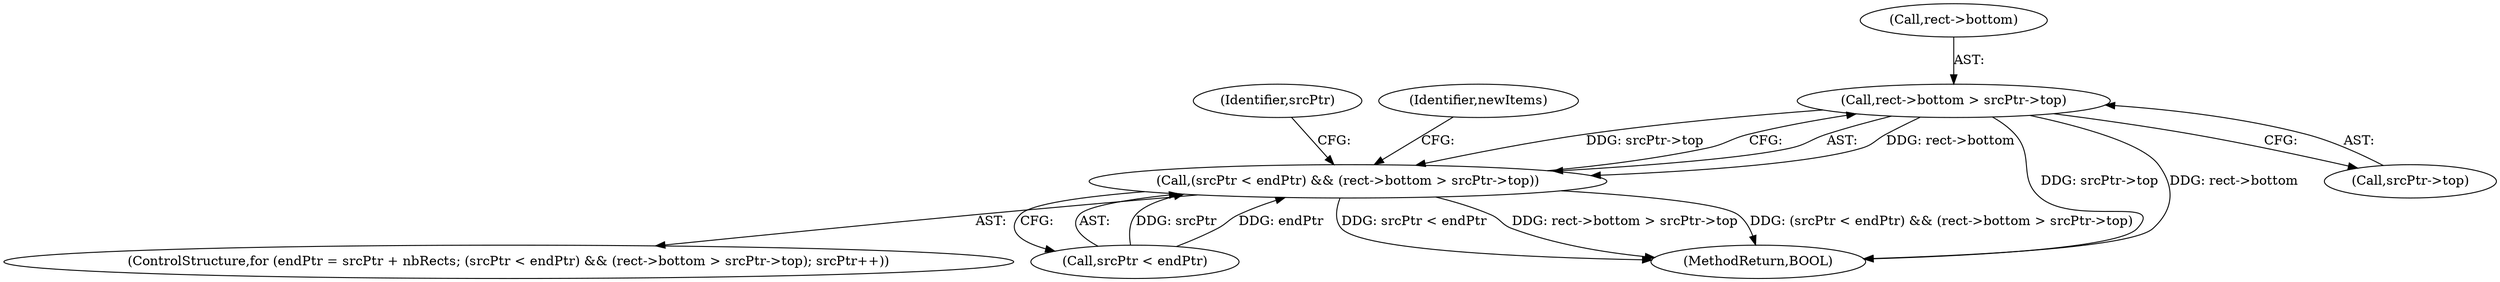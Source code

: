 digraph "0_FreeRDP_fc80ab45621bd966f70594c0b7393ec005a94007_0@pointer" {
"1000201" [label="(Call,rect->bottom > srcPtr->top)"];
"1000197" [label="(Call,(srcPtr < endPtr) && (rect->bottom > srcPtr->top))"];
"1000352" [label="(MethodReturn,BOOL)"];
"1000201" [label="(Call,rect->bottom > srcPtr->top)"];
"1000191" [label="(ControlStructure,for (endPtr = srcPtr + nbRects; (srcPtr < endPtr) && (rect->bottom > srcPtr->top); srcPtr++))"];
"1000198" [label="(Call,srcPtr < endPtr)"];
"1000205" [label="(Call,srcPtr->top)"];
"1000213" [label="(Identifier,srcPtr)"];
"1000202" [label="(Call,rect->bottom)"];
"1000197" [label="(Call,(srcPtr < endPtr) && (rect->bottom > srcPtr->top))"];
"1000282" [label="(Identifier,newItems)"];
"1000201" -> "1000197"  [label="AST: "];
"1000201" -> "1000205"  [label="CFG: "];
"1000202" -> "1000201"  [label="AST: "];
"1000205" -> "1000201"  [label="AST: "];
"1000197" -> "1000201"  [label="CFG: "];
"1000201" -> "1000352"  [label="DDG: srcPtr->top"];
"1000201" -> "1000352"  [label="DDG: rect->bottom"];
"1000201" -> "1000197"  [label="DDG: rect->bottom"];
"1000201" -> "1000197"  [label="DDG: srcPtr->top"];
"1000197" -> "1000191"  [label="AST: "];
"1000197" -> "1000198"  [label="CFG: "];
"1000198" -> "1000197"  [label="AST: "];
"1000213" -> "1000197"  [label="CFG: "];
"1000282" -> "1000197"  [label="CFG: "];
"1000197" -> "1000352"  [label="DDG: rect->bottom > srcPtr->top"];
"1000197" -> "1000352"  [label="DDG: (srcPtr < endPtr) && (rect->bottom > srcPtr->top)"];
"1000197" -> "1000352"  [label="DDG: srcPtr < endPtr"];
"1000198" -> "1000197"  [label="DDG: srcPtr"];
"1000198" -> "1000197"  [label="DDG: endPtr"];
}
